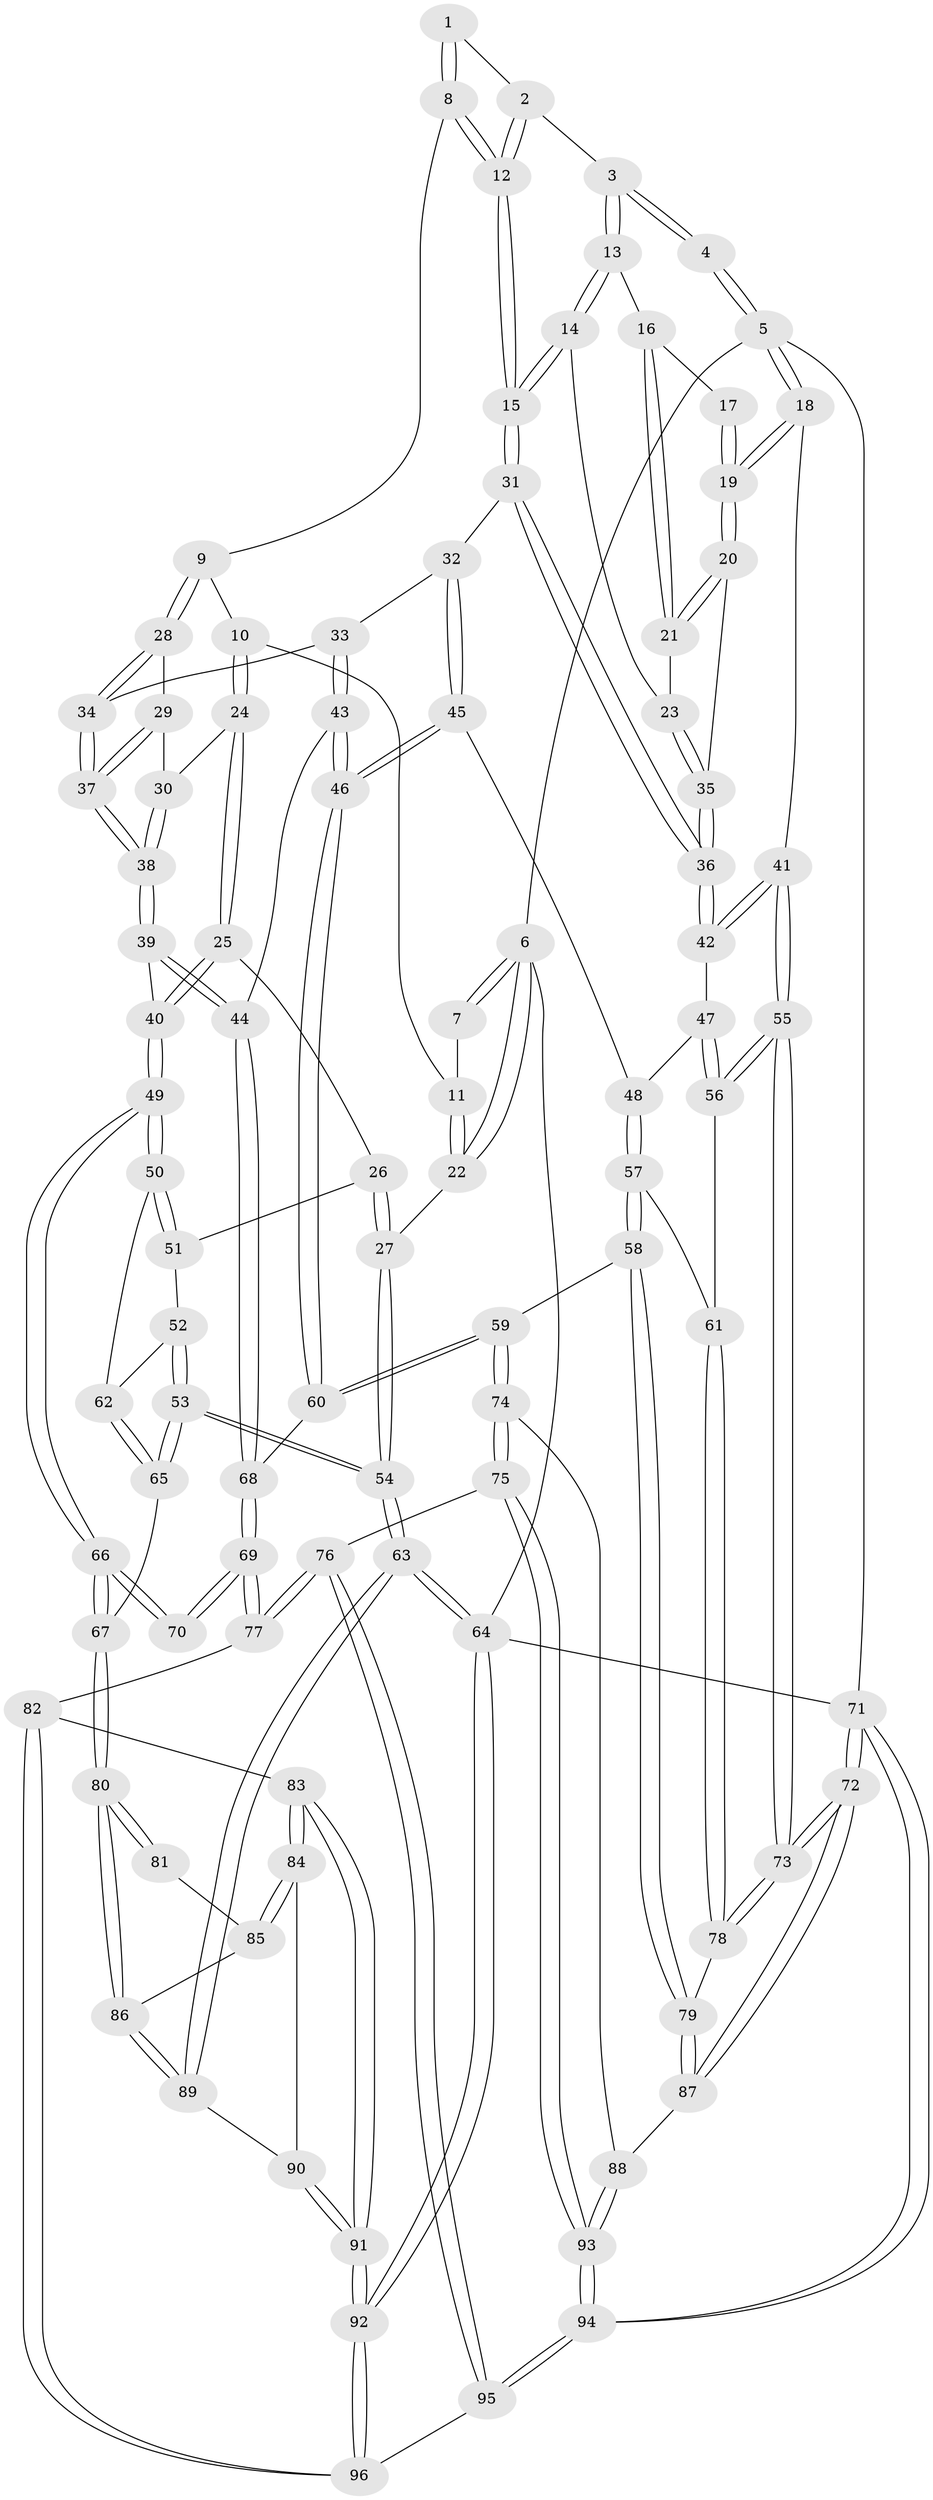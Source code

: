 // Generated by graph-tools (version 1.1) at 2025/27/03/09/25 03:27:06]
// undirected, 96 vertices, 237 edges
graph export_dot {
graph [start="1"]
  node [color=gray90,style=filled];
  1 [pos="+0.49677326782141584+0"];
  2 [pos="+0.5026179176465816+0"];
  3 [pos="+0.8483504483232965+0"];
  4 [pos="+1+0"];
  5 [pos="+1+0"];
  6 [pos="+0+0"];
  7 [pos="+0.313522170761368+0"];
  8 [pos="+0.47021558644709294+0.17777662197686217"];
  9 [pos="+0.45665722265599146+0.18445381472849617"];
  10 [pos="+0.31001990821203673+0.16198297752398627"];
  11 [pos="+0.26329385384116594+0.07562508103133102"];
  12 [pos="+0.6635162616349456+0.19337523847758337"];
  13 [pos="+0.7769235171605838+0.10627956591297233"];
  14 [pos="+0.6969106425339067+0.19626977203333107"];
  15 [pos="+0.6853805935854853+0.20315646049142963"];
  16 [pos="+0.8507957167948172+0.12879913104309232"];
  17 [pos="+0.9259632971608095+0.10281227984372365"];
  18 [pos="+1+0.22028323496601418"];
  19 [pos="+1+0.22039115644598958"];
  20 [pos="+1+0.25001628900802353"];
  21 [pos="+0.9814759431853554+0.2325498810007372"];
  22 [pos="+0+0.17622182282584323"];
  23 [pos="+0.8517630039594128+0.26610844996673066"];
  24 [pos="+0.23610600687153635+0.30288734094946695"];
  25 [pos="+0.17246108701397223+0.3578177268061378"];
  26 [pos="+0.04696527660152273+0.3542924204337232"];
  27 [pos="+0+0.25456403707924086"];
  28 [pos="+0.45085905606888227+0.29511519418380366"];
  29 [pos="+0.37845099554221934+0.3387801102881459"];
  30 [pos="+0.33195470775081093+0.3331003716200388"];
  31 [pos="+0.6822926552236886+0.2675307110245602"];
  32 [pos="+0.6385169184996229+0.3705968214768338"];
  33 [pos="+0.5589981497747118+0.3892876657546797"];
  34 [pos="+0.48983970219442957+0.3643402138983669"];
  35 [pos="+0.8858195618566792+0.38360591366995495"];
  36 [pos="+0.8696457038886889+0.4157262998948118"];
  37 [pos="+0.40681595569722373+0.4389848300534493"];
  38 [pos="+0.38723120074565615+0.480175864235822"];
  39 [pos="+0.36973560781492787+0.529157463928493"];
  40 [pos="+0.2956513477744349+0.5194461740578552"];
  41 [pos="+1+0.40167733736458916"];
  42 [pos="+0.8718873027352471+0.45026505715842197"];
  43 [pos="+0.5193522057036843+0.4739091501377029"];
  44 [pos="+0.3721496530647903+0.5310681726432784"];
  45 [pos="+0.6830943339128854+0.47777797809576467"];
  46 [pos="+0.6187078483549621+0.5975697068430889"];
  47 [pos="+0.8692186937471746+0.4572526692095421"];
  48 [pos="+0.8279543229503084+0.49622888287329436"];
  49 [pos="+0.24104815778805197+0.5828433091565656"];
  50 [pos="+0.1646530876487054+0.5803943357307264"];
  51 [pos="+0.07220305929014355+0.4753881359110047"];
  52 [pos="+0.06487079470001748+0.5684102153255293"];
  53 [pos="+0+0.7104294106771881"];
  54 [pos="+0+0.7652287910559925"];
  55 [pos="+1+0.5871285213861231"];
  56 [pos="+1+0.598930697633813"];
  57 [pos="+0.8288881399894255+0.5215661560995954"];
  58 [pos="+0.747388339686147+0.6739806347571277"];
  59 [pos="+0.6585755490912159+0.6761048751557934"];
  60 [pos="+0.6162038056354705+0.6100197701536607"];
  61 [pos="+0.9221606706885014+0.6613335344863878"];
  62 [pos="+0.12646323115398123+0.6035435413265133"];
  63 [pos="+0+1"];
  64 [pos="+0+1"];
  65 [pos="+0.09531275444081327+0.7130014864748475"];
  66 [pos="+0.23094360351925816+0.6402345657882824"];
  67 [pos="+0.09758198474256576+0.7138612914181465"];
  68 [pos="+0.43123073046126054+0.6248819877390784"];
  69 [pos="+0.3989414645000517+0.7668800072204796"];
  70 [pos="+0.2722012889996901+0.7256705516833118"];
  71 [pos="+1+1"];
  72 [pos="+1+1"];
  73 [pos="+1+1"];
  74 [pos="+0.6326352773596735+0.759906779905582"];
  75 [pos="+0.5878490970872086+0.8236055947711263"];
  76 [pos="+0.5397452780578298+0.8542001801786553"];
  77 [pos="+0.41349582747680524+0.8094208114170137"];
  78 [pos="+0.9046516837367558+0.6912770263929982"];
  79 [pos="+0.8418717739259989+0.7281728902659739"];
  80 [pos="+0.11565423196534089+0.7336834358936651"];
  81 [pos="+0.26185015539373485+0.7328062999692279"];
  82 [pos="+0.3556373374346963+0.8744352300078314"];
  83 [pos="+0.3114043480153925+0.895180309692191"];
  84 [pos="+0.21395481214005818+0.8370668253107321"];
  85 [pos="+0.24657115455045173+0.7540181473085527"];
  86 [pos="+0.14183478857425907+0.7854435364113844"];
  87 [pos="+0.841742504906663+0.730553841887539"];
  88 [pos="+0.8018127760461461+0.8418393098180279"];
  89 [pos="+0.14999750536176207+0.8140916769241073"];
  90 [pos="+0.1764056987299087+0.8367222564732434"];
  91 [pos="+0.0653897998738284+1"];
  92 [pos="+0+1"];
  93 [pos="+0.8105474660043478+0.9499092566341302"];
  94 [pos="+0.9740297253262157+1"];
  95 [pos="+0.5960932386210671+1"];
  96 [pos="+0.4928915177609913+1"];
  1 -- 2;
  1 -- 8;
  1 -- 8;
  2 -- 3;
  2 -- 12;
  2 -- 12;
  3 -- 4;
  3 -- 4;
  3 -- 13;
  3 -- 13;
  4 -- 5;
  4 -- 5;
  5 -- 6;
  5 -- 18;
  5 -- 18;
  5 -- 71;
  6 -- 7;
  6 -- 7;
  6 -- 22;
  6 -- 22;
  6 -- 64;
  7 -- 11;
  8 -- 9;
  8 -- 12;
  8 -- 12;
  9 -- 10;
  9 -- 28;
  9 -- 28;
  10 -- 11;
  10 -- 24;
  10 -- 24;
  11 -- 22;
  11 -- 22;
  12 -- 15;
  12 -- 15;
  13 -- 14;
  13 -- 14;
  13 -- 16;
  14 -- 15;
  14 -- 15;
  14 -- 23;
  15 -- 31;
  15 -- 31;
  16 -- 17;
  16 -- 21;
  16 -- 21;
  17 -- 19;
  17 -- 19;
  18 -- 19;
  18 -- 19;
  18 -- 41;
  19 -- 20;
  19 -- 20;
  20 -- 21;
  20 -- 21;
  20 -- 35;
  21 -- 23;
  22 -- 27;
  23 -- 35;
  23 -- 35;
  24 -- 25;
  24 -- 25;
  24 -- 30;
  25 -- 26;
  25 -- 40;
  25 -- 40;
  26 -- 27;
  26 -- 27;
  26 -- 51;
  27 -- 54;
  27 -- 54;
  28 -- 29;
  28 -- 34;
  28 -- 34;
  29 -- 30;
  29 -- 37;
  29 -- 37;
  30 -- 38;
  30 -- 38;
  31 -- 32;
  31 -- 36;
  31 -- 36;
  32 -- 33;
  32 -- 45;
  32 -- 45;
  33 -- 34;
  33 -- 43;
  33 -- 43;
  34 -- 37;
  34 -- 37;
  35 -- 36;
  35 -- 36;
  36 -- 42;
  36 -- 42;
  37 -- 38;
  37 -- 38;
  38 -- 39;
  38 -- 39;
  39 -- 40;
  39 -- 44;
  39 -- 44;
  40 -- 49;
  40 -- 49;
  41 -- 42;
  41 -- 42;
  41 -- 55;
  41 -- 55;
  42 -- 47;
  43 -- 44;
  43 -- 46;
  43 -- 46;
  44 -- 68;
  44 -- 68;
  45 -- 46;
  45 -- 46;
  45 -- 48;
  46 -- 60;
  46 -- 60;
  47 -- 48;
  47 -- 56;
  47 -- 56;
  48 -- 57;
  48 -- 57;
  49 -- 50;
  49 -- 50;
  49 -- 66;
  49 -- 66;
  50 -- 51;
  50 -- 51;
  50 -- 62;
  51 -- 52;
  52 -- 53;
  52 -- 53;
  52 -- 62;
  53 -- 54;
  53 -- 54;
  53 -- 65;
  53 -- 65;
  54 -- 63;
  54 -- 63;
  55 -- 56;
  55 -- 56;
  55 -- 73;
  55 -- 73;
  56 -- 61;
  57 -- 58;
  57 -- 58;
  57 -- 61;
  58 -- 59;
  58 -- 79;
  58 -- 79;
  59 -- 60;
  59 -- 60;
  59 -- 74;
  59 -- 74;
  60 -- 68;
  61 -- 78;
  61 -- 78;
  62 -- 65;
  62 -- 65;
  63 -- 64;
  63 -- 64;
  63 -- 89;
  63 -- 89;
  64 -- 92;
  64 -- 92;
  64 -- 71;
  65 -- 67;
  66 -- 67;
  66 -- 67;
  66 -- 70;
  66 -- 70;
  67 -- 80;
  67 -- 80;
  68 -- 69;
  68 -- 69;
  69 -- 70;
  69 -- 70;
  69 -- 77;
  69 -- 77;
  71 -- 72;
  71 -- 72;
  71 -- 94;
  71 -- 94;
  72 -- 73;
  72 -- 73;
  72 -- 87;
  72 -- 87;
  73 -- 78;
  73 -- 78;
  74 -- 75;
  74 -- 75;
  74 -- 88;
  75 -- 76;
  75 -- 93;
  75 -- 93;
  76 -- 77;
  76 -- 77;
  76 -- 95;
  76 -- 95;
  77 -- 82;
  78 -- 79;
  79 -- 87;
  79 -- 87;
  80 -- 81;
  80 -- 81;
  80 -- 86;
  80 -- 86;
  81 -- 85;
  82 -- 83;
  82 -- 96;
  82 -- 96;
  83 -- 84;
  83 -- 84;
  83 -- 91;
  83 -- 91;
  84 -- 85;
  84 -- 85;
  84 -- 90;
  85 -- 86;
  86 -- 89;
  86 -- 89;
  87 -- 88;
  88 -- 93;
  88 -- 93;
  89 -- 90;
  90 -- 91;
  90 -- 91;
  91 -- 92;
  91 -- 92;
  92 -- 96;
  92 -- 96;
  93 -- 94;
  93 -- 94;
  94 -- 95;
  94 -- 95;
  95 -- 96;
}
